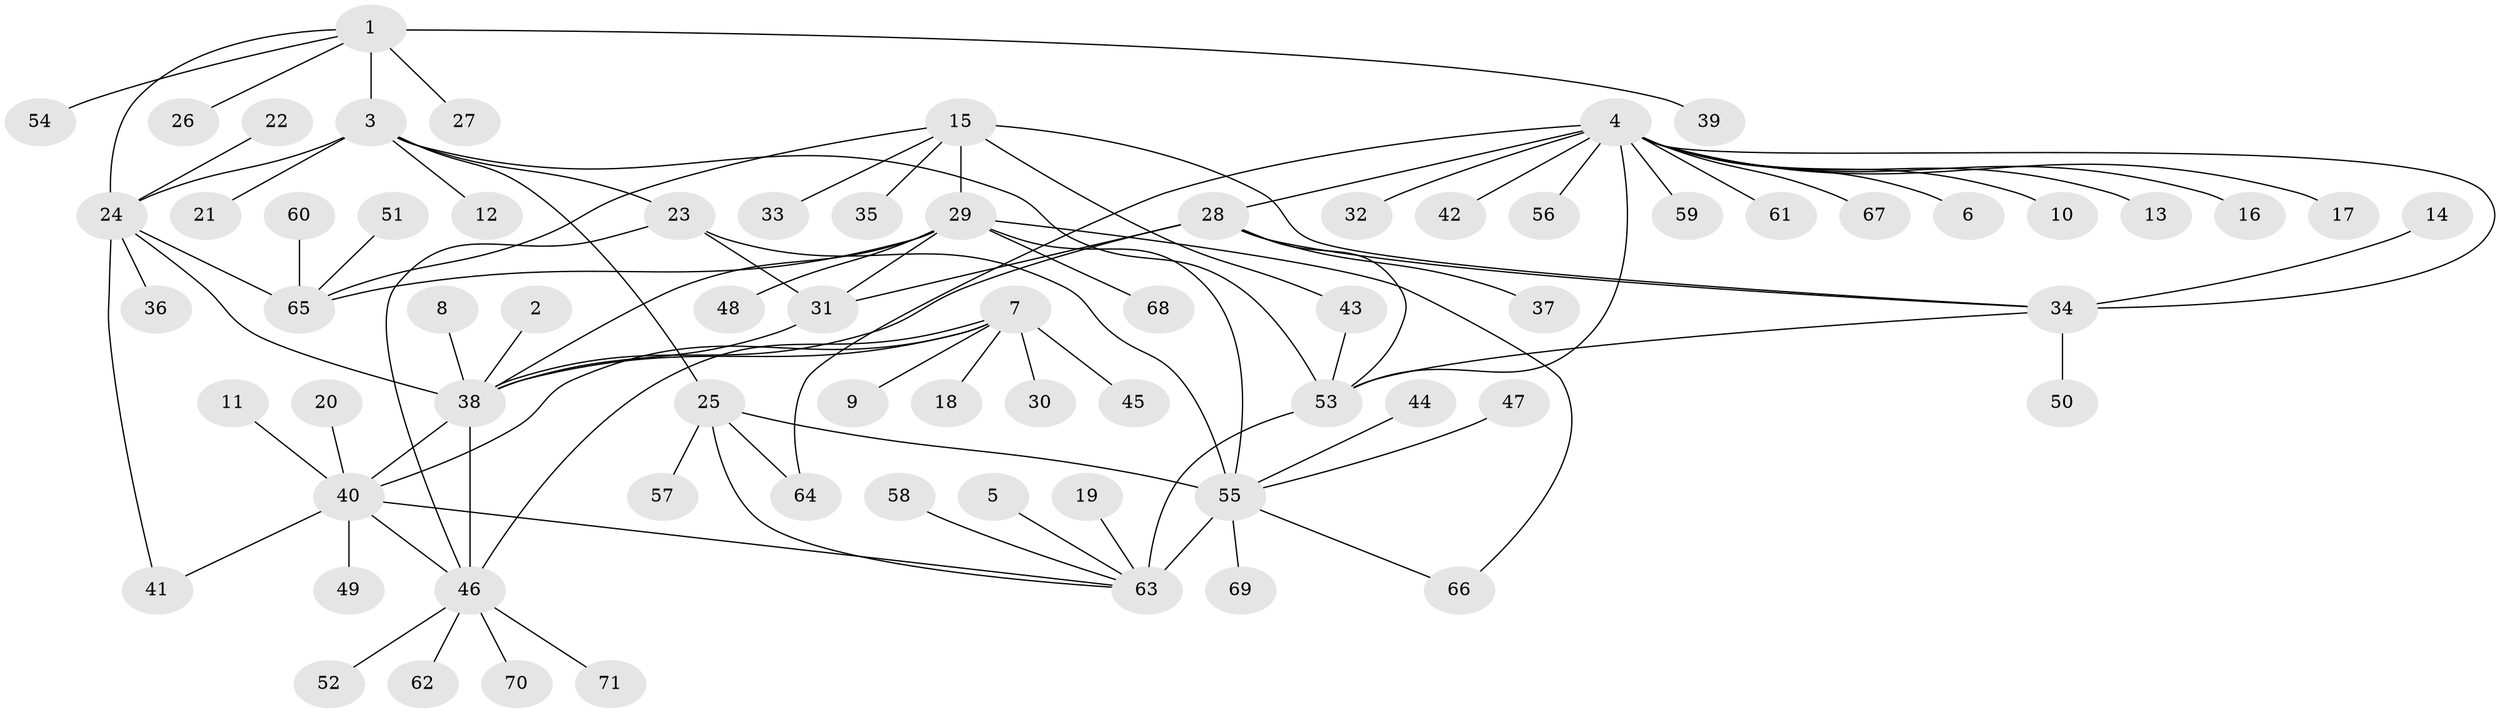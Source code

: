 // original degree distribution, {7: 0.04929577464788732, 13: 0.02112676056338028, 11: 0.04929577464788732, 6: 0.02112676056338028, 8: 0.028169014084507043, 9: 0.035211267605633804, 12: 0.014084507042253521, 10: 0.028169014084507043, 1: 0.5845070422535211, 2: 0.11971830985915492, 4: 0.014084507042253521, 3: 0.035211267605633804}
// Generated by graph-tools (version 1.1) at 2025/02/03/09/25 03:02:50]
// undirected, 71 vertices, 94 edges
graph export_dot {
graph [start="1"]
  node [color=gray90,style=filled];
  1;
  2;
  3;
  4;
  5;
  6;
  7;
  8;
  9;
  10;
  11;
  12;
  13;
  14;
  15;
  16;
  17;
  18;
  19;
  20;
  21;
  22;
  23;
  24;
  25;
  26;
  27;
  28;
  29;
  30;
  31;
  32;
  33;
  34;
  35;
  36;
  37;
  38;
  39;
  40;
  41;
  42;
  43;
  44;
  45;
  46;
  47;
  48;
  49;
  50;
  51;
  52;
  53;
  54;
  55;
  56;
  57;
  58;
  59;
  60;
  61;
  62;
  63;
  64;
  65;
  66;
  67;
  68;
  69;
  70;
  71;
  1 -- 3 [weight=8.0];
  1 -- 24 [weight=4.0];
  1 -- 26 [weight=1.0];
  1 -- 27 [weight=1.0];
  1 -- 39 [weight=1.0];
  1 -- 54 [weight=1.0];
  2 -- 38 [weight=1.0];
  3 -- 12 [weight=1.0];
  3 -- 21 [weight=1.0];
  3 -- 23 [weight=1.0];
  3 -- 24 [weight=2.0];
  3 -- 25 [weight=1.0];
  3 -- 53 [weight=1.0];
  4 -- 6 [weight=1.0];
  4 -- 10 [weight=1.0];
  4 -- 13 [weight=1.0];
  4 -- 16 [weight=1.0];
  4 -- 17 [weight=1.0];
  4 -- 28 [weight=6.0];
  4 -- 32 [weight=1.0];
  4 -- 34 [weight=3.0];
  4 -- 42 [weight=1.0];
  4 -- 53 [weight=3.0];
  4 -- 56 [weight=1.0];
  4 -- 59 [weight=1.0];
  4 -- 61 [weight=1.0];
  4 -- 64 [weight=1.0];
  4 -- 67 [weight=1.0];
  5 -- 63 [weight=1.0];
  7 -- 9 [weight=1.0];
  7 -- 18 [weight=1.0];
  7 -- 30 [weight=1.0];
  7 -- 38 [weight=3.0];
  7 -- 40 [weight=1.0];
  7 -- 45 [weight=1.0];
  7 -- 46 [weight=2.0];
  8 -- 38 [weight=1.0];
  11 -- 40 [weight=1.0];
  14 -- 34 [weight=1.0];
  15 -- 29 [weight=8.0];
  15 -- 33 [weight=1.0];
  15 -- 34 [weight=1.0];
  15 -- 35 [weight=1.0];
  15 -- 43 [weight=1.0];
  15 -- 65 [weight=4.0];
  19 -- 63 [weight=1.0];
  20 -- 40 [weight=1.0];
  22 -- 24 [weight=1.0];
  23 -- 31 [weight=1.0];
  23 -- 46 [weight=1.0];
  23 -- 55 [weight=1.0];
  24 -- 36 [weight=1.0];
  24 -- 38 [weight=1.0];
  24 -- 41 [weight=1.0];
  24 -- 65 [weight=1.0];
  25 -- 55 [weight=5.0];
  25 -- 57 [weight=1.0];
  25 -- 63 [weight=1.0];
  25 -- 64 [weight=1.0];
  28 -- 31 [weight=1.0];
  28 -- 34 [weight=2.0];
  28 -- 37 [weight=1.0];
  28 -- 38 [weight=1.0];
  28 -- 53 [weight=2.0];
  29 -- 31 [weight=2.0];
  29 -- 38 [weight=1.0];
  29 -- 48 [weight=1.0];
  29 -- 55 [weight=1.0];
  29 -- 65 [weight=2.0];
  29 -- 66 [weight=1.0];
  29 -- 68 [weight=1.0];
  31 -- 38 [weight=1.0];
  34 -- 50 [weight=1.0];
  34 -- 53 [weight=1.0];
  38 -- 40 [weight=3.0];
  38 -- 46 [weight=6.0];
  40 -- 41 [weight=1.0];
  40 -- 46 [weight=2.0];
  40 -- 49 [weight=1.0];
  40 -- 63 [weight=1.0];
  43 -- 53 [weight=1.0];
  44 -- 55 [weight=1.0];
  46 -- 52 [weight=1.0];
  46 -- 62 [weight=1.0];
  46 -- 70 [weight=1.0];
  46 -- 71 [weight=1.0];
  47 -- 55 [weight=1.0];
  51 -- 65 [weight=1.0];
  53 -- 63 [weight=1.0];
  55 -- 63 [weight=5.0];
  55 -- 66 [weight=1.0];
  55 -- 69 [weight=1.0];
  58 -- 63 [weight=1.0];
  60 -- 65 [weight=1.0];
}
